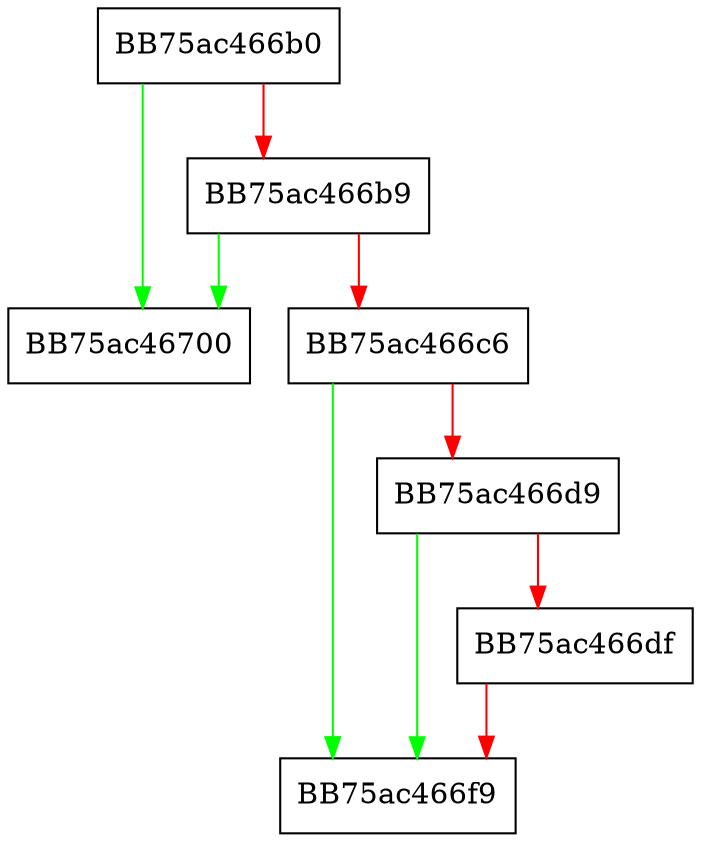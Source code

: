 digraph SetNext {
  node [shape="box"];
  graph [splines=ortho];
  BB75ac466b0 -> BB75ac46700 [color="green"];
  BB75ac466b0 -> BB75ac466b9 [color="red"];
  BB75ac466b9 -> BB75ac46700 [color="green"];
  BB75ac466b9 -> BB75ac466c6 [color="red"];
  BB75ac466c6 -> BB75ac466f9 [color="green"];
  BB75ac466c6 -> BB75ac466d9 [color="red"];
  BB75ac466d9 -> BB75ac466f9 [color="green"];
  BB75ac466d9 -> BB75ac466df [color="red"];
  BB75ac466df -> BB75ac466f9 [color="red"];
}